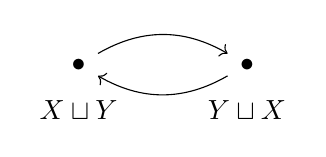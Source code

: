     \begin{tikzcd}
    \bullet \arrow[bend left=30,r]& \bullet \arrow[bend left=30,l]\\[-15pt]
    X\sqcup Y & Y\sqcup X
    \end{tikzcd}